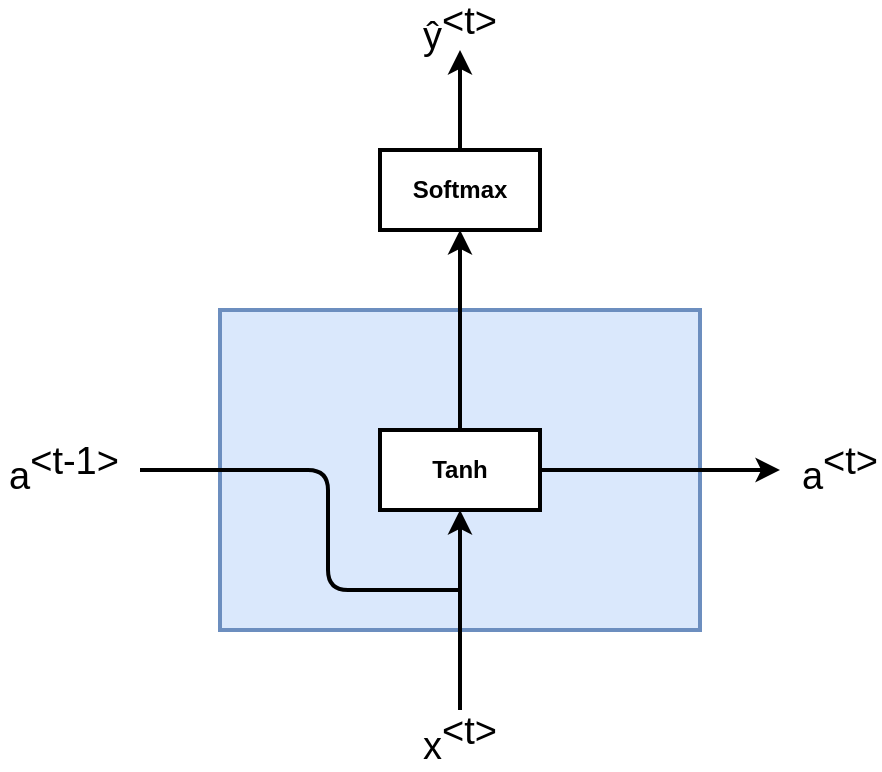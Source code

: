 <mxfile version="10.6.7" type="device"><diagram id="eisAuL8v-lpNSyJ5KZwC" name="Page-1"><mxGraphModel dx="840" dy="409" grid="1" gridSize="10" guides="1" tooltips="1" connect="1" arrows="1" fold="1" page="1" pageScale="1" pageWidth="850" pageHeight="1100" math="0" shadow="0"><root><mxCell id="0"/><mxCell id="1" parent="0"/><mxCell id="yg9ZMBdxTkS4Lufu5Aa0-1" value="" style="rounded=0;whiteSpace=wrap;html=1;connectable=0;fillColor=#dae8fc;strokeColor=#6c8ebf;strokeWidth=2;" parent="1" vertex="1"><mxGeometry x="240" y="240" width="240" height="160" as="geometry"/></mxCell><mxCell id="yg9ZMBdxTkS4Lufu5Aa0-2" value="Tanh" style="rounded=0;whiteSpace=wrap;html=1;strokeWidth=2;fontStyle=1" parent="1" vertex="1"><mxGeometry x="320" y="300" width="80" height="40" as="geometry"/></mxCell><mxCell id="yg9ZMBdxTkS4Lufu5Aa0-6" value="" style="endArrow=none;html=1;strokeWidth=2;" parent="1" edge="1"><mxGeometry width="50" height="50" relative="1" as="geometry"><mxPoint x="200" y="320" as="sourcePoint"/><mxPoint x="360" y="380" as="targetPoint"/><Array as="points"><mxPoint x="294" y="320"/><mxPoint x="294" y="380"/></Array></mxGeometry></mxCell><mxCell id="yg9ZMBdxTkS4Lufu5Aa0-7" value="a&lt;sup style=&quot;font-size: 19px;&quot;&gt;&amp;lt;t-1&amp;gt;&lt;/sup&gt;" style="text;html=1;strokeColor=none;fillColor=none;align=center;verticalAlign=middle;whiteSpace=wrap;rounded=0;fontSize=19;" parent="1" vertex="1"><mxGeometry x="130" y="310" width="64" height="20" as="geometry"/></mxCell><mxCell id="yg9ZMBdxTkS4Lufu5Aa0-8" value="x&lt;sup style=&quot;font-size: 19px&quot;&gt;&amp;lt;t&amp;gt;&lt;/sup&gt;" style="text;html=1;strokeColor=none;fillColor=none;align=center;verticalAlign=middle;whiteSpace=wrap;rounded=0;fontSize=19;" parent="1" vertex="1"><mxGeometry x="320" y="440" width="80" height="30" as="geometry"/></mxCell><mxCell id="yg9ZMBdxTkS4Lufu5Aa0-10" value="a&lt;sup style=&quot;font-size: 19px;&quot;&gt;&amp;lt;t&amp;gt;&lt;/sup&gt;" style="text;html=1;strokeColor=none;fillColor=none;align=center;verticalAlign=middle;whiteSpace=wrap;rounded=0;fontSize=19;" parent="1" vertex="1"><mxGeometry x="530" y="310" width="40" height="20" as="geometry"/></mxCell><mxCell id="yg9ZMBdxTkS4Lufu5Aa0-11" value="ŷ&lt;sup style=&quot;font-size: 19px;&quot;&gt;&amp;lt;t&amp;gt;&lt;/sup&gt;" style="text;html=1;strokeColor=none;fillColor=none;align=center;verticalAlign=middle;whiteSpace=wrap;rounded=0;fontSize=19;" parent="1" vertex="1"><mxGeometry x="340" y="90" width="40" height="20" as="geometry"/></mxCell><mxCell id="yg9ZMBdxTkS4Lufu5Aa0-12" value="Softmax" style="rounded=0;whiteSpace=wrap;html=1;strokeWidth=2;fontStyle=1" parent="1" vertex="1"><mxGeometry x="320" y="160" width="80" height="40" as="geometry"/></mxCell><mxCell id="yg9ZMBdxTkS4Lufu5Aa0-13" value="" style="endArrow=classic;html=1;fontSize=19;exitX=1;exitY=0.5;exitDx=0;exitDy=0;strokeWidth=2;" parent="1" source="yg9ZMBdxTkS4Lufu5Aa0-2" edge="1"><mxGeometry width="50" height="50" relative="1" as="geometry"><mxPoint x="570" y="450" as="sourcePoint"/><mxPoint x="520" y="320" as="targetPoint"/></mxGeometry></mxCell><mxCell id="yg9ZMBdxTkS4Lufu5Aa0-15" value="" style="endArrow=classic;html=1;fontSize=19;exitX=0.5;exitY=0;exitDx=0;exitDy=0;entryX=0.5;entryY=1;entryDx=0;entryDy=0;strokeWidth=2;" parent="1" source="yg9ZMBdxTkS4Lufu5Aa0-2" target="yg9ZMBdxTkS4Lufu5Aa0-12" edge="1"><mxGeometry width="50" height="50" relative="1" as="geometry"><mxPoint x="424" y="330" as="sourcePoint"/><mxPoint x="640" y="330" as="targetPoint"/></mxGeometry></mxCell><mxCell id="yg9ZMBdxTkS4Lufu5Aa0-16" style="edgeStyle=orthogonalEdgeStyle;rounded=0;orthogonalLoop=1;jettySize=auto;html=1;exitX=0.5;exitY=1;exitDx=0;exitDy=0;fontSize=19;" parent="1" source="yg9ZMBdxTkS4Lufu5Aa0-2" target="yg9ZMBdxTkS4Lufu5Aa0-2" edge="1"><mxGeometry relative="1" as="geometry"/></mxCell><mxCell id="yg9ZMBdxTkS4Lufu5Aa0-17" value="" style="endArrow=classic;html=1;fontSize=19;entryX=0.5;entryY=1;entryDx=0;entryDy=0;strokeWidth=2;" parent="1" target="yg9ZMBdxTkS4Lufu5Aa0-2" edge="1"><mxGeometry width="50" height="50" relative="1" as="geometry"><mxPoint x="360" y="440" as="sourcePoint"/><mxPoint x="360" y="350" as="targetPoint"/></mxGeometry></mxCell><mxCell id="yg9ZMBdxTkS4Lufu5Aa0-19" value="" style="endArrow=classic;html=1;fontSize=19;exitX=0.5;exitY=0;exitDx=0;exitDy=0;entryX=0.5;entryY=1;entryDx=0;entryDy=0;strokeWidth=2;" parent="1" source="yg9ZMBdxTkS4Lufu5Aa0-12" edge="1"><mxGeometry width="50" height="50" relative="1" as="geometry"><mxPoint x="360" y="190" as="sourcePoint"/><mxPoint x="360" y="110" as="targetPoint"/></mxGeometry></mxCell></root></mxGraphModel></diagram></mxfile>